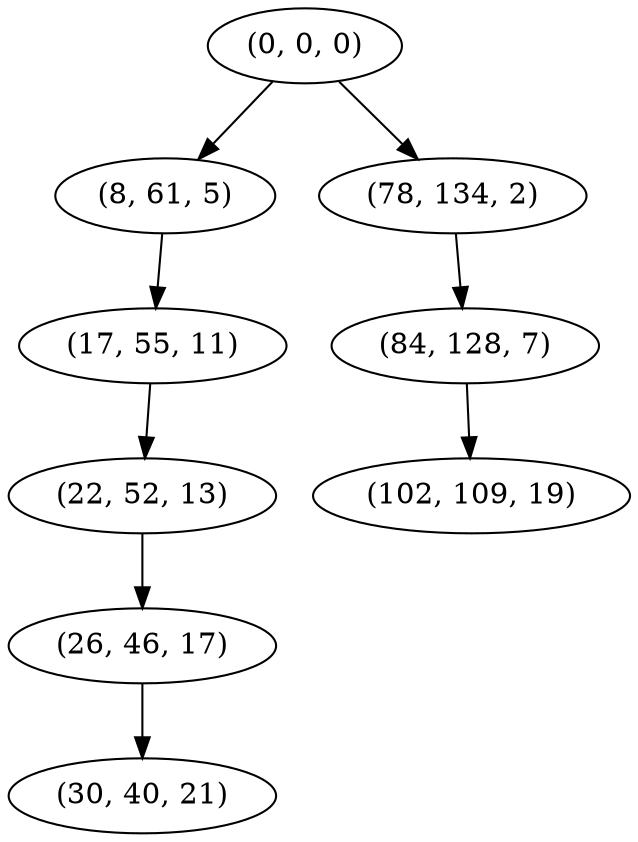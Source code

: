 digraph tree {
    "(0, 0, 0)";
    "(8, 61, 5)";
    "(17, 55, 11)";
    "(22, 52, 13)";
    "(26, 46, 17)";
    "(30, 40, 21)";
    "(78, 134, 2)";
    "(84, 128, 7)";
    "(102, 109, 19)";
    "(0, 0, 0)" -> "(8, 61, 5)";
    "(0, 0, 0)" -> "(78, 134, 2)";
    "(8, 61, 5)" -> "(17, 55, 11)";
    "(17, 55, 11)" -> "(22, 52, 13)";
    "(22, 52, 13)" -> "(26, 46, 17)";
    "(26, 46, 17)" -> "(30, 40, 21)";
    "(78, 134, 2)" -> "(84, 128, 7)";
    "(84, 128, 7)" -> "(102, 109, 19)";
}
